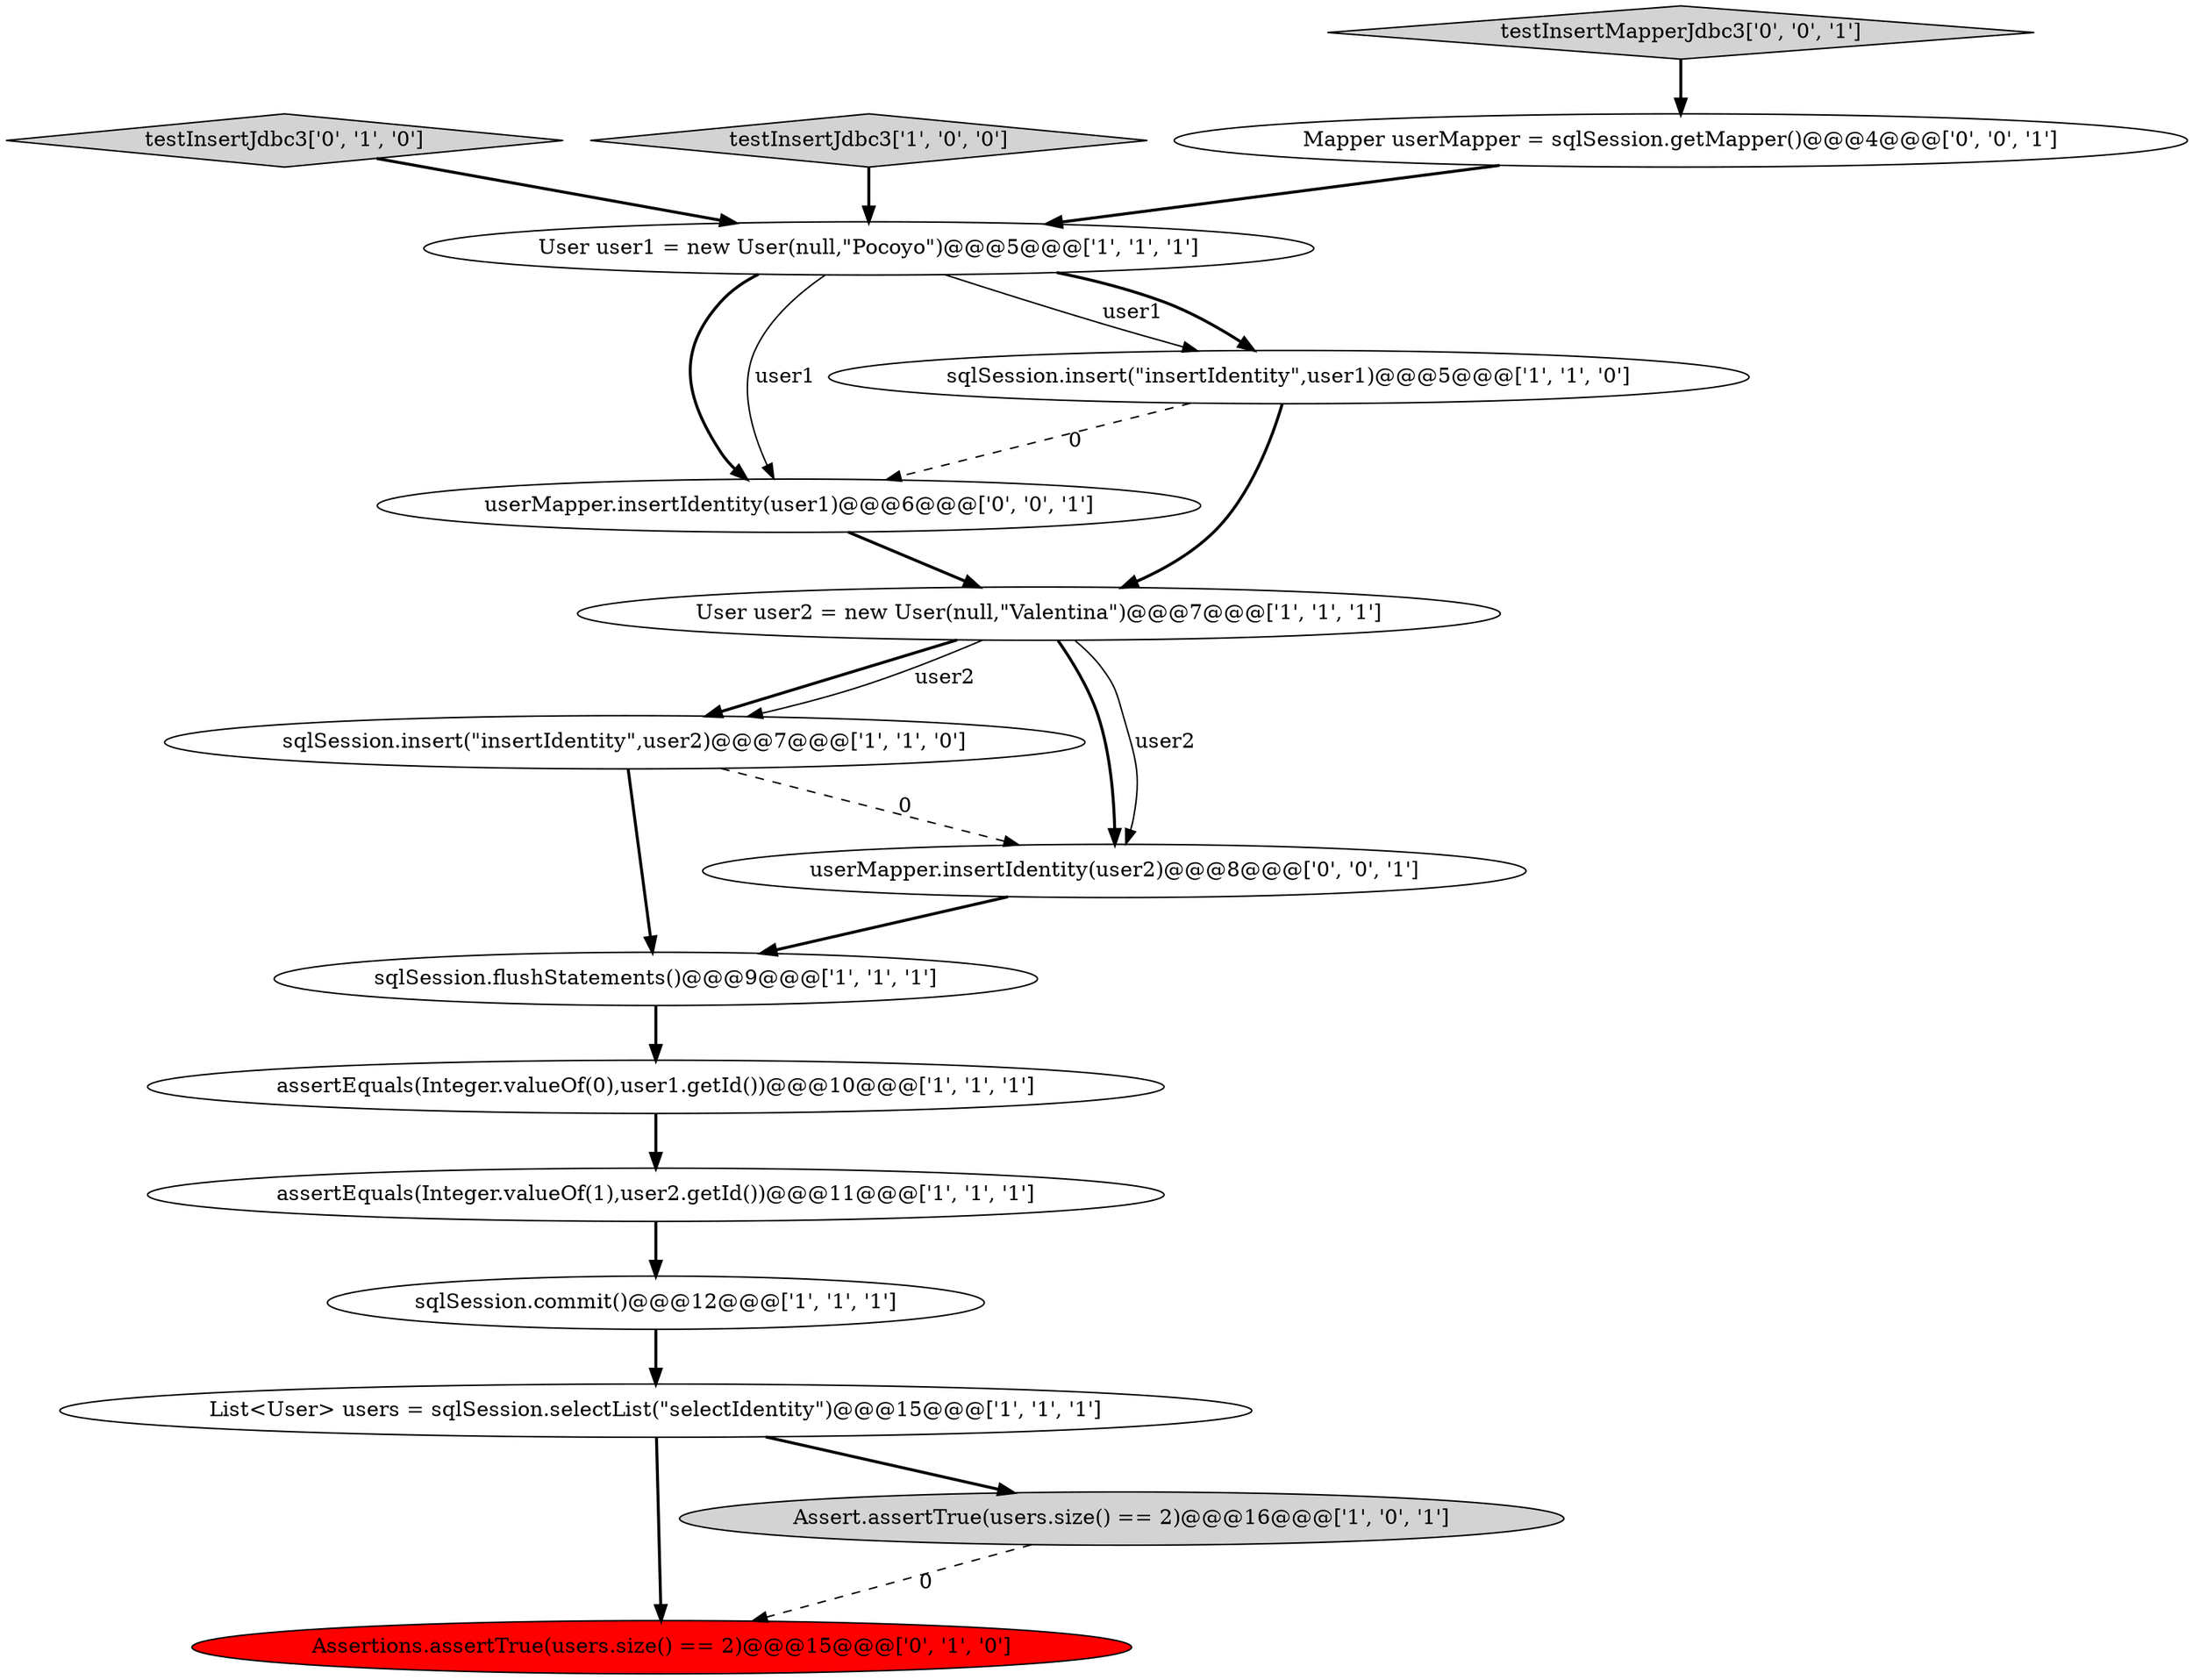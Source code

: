 digraph {
16 [style = filled, label = "userMapper.insertIdentity(user1)@@@6@@@['0', '0', '1']", fillcolor = white, shape = ellipse image = "AAA0AAABBB3BBB"];
11 [style = filled, label = "Assertions.assertTrue(users.size() == 2)@@@15@@@['0', '1', '0']", fillcolor = red, shape = ellipse image = "AAA1AAABBB2BBB"];
3 [style = filled, label = "sqlSession.insert(\"insertIdentity\",user2)@@@7@@@['1', '1', '0']", fillcolor = white, shape = ellipse image = "AAA0AAABBB1BBB"];
7 [style = filled, label = "sqlSession.flushStatements()@@@9@@@['1', '1', '1']", fillcolor = white, shape = ellipse image = "AAA0AAABBB1BBB"];
10 [style = filled, label = "Assert.assertTrue(users.size() == 2)@@@16@@@['1', '0', '1']", fillcolor = lightgray, shape = ellipse image = "AAA0AAABBB1BBB"];
6 [style = filled, label = "assertEquals(Integer.valueOf(1),user2.getId())@@@11@@@['1', '1', '1']", fillcolor = white, shape = ellipse image = "AAA0AAABBB1BBB"];
1 [style = filled, label = "User user2 = new User(null,\"Valentina\")@@@7@@@['1', '1', '1']", fillcolor = white, shape = ellipse image = "AAA0AAABBB1BBB"];
14 [style = filled, label = "testInsertMapperJdbc3['0', '0', '1']", fillcolor = lightgray, shape = diamond image = "AAA0AAABBB3BBB"];
5 [style = filled, label = "sqlSession.insert(\"insertIdentity\",user1)@@@5@@@['1', '1', '0']", fillcolor = white, shape = ellipse image = "AAA0AAABBB1BBB"];
9 [style = filled, label = "User user1 = new User(null,\"Pocoyo\")@@@5@@@['1', '1', '1']", fillcolor = white, shape = ellipse image = "AAA0AAABBB1BBB"];
12 [style = filled, label = "testInsertJdbc3['0', '1', '0']", fillcolor = lightgray, shape = diamond image = "AAA0AAABBB2BBB"];
2 [style = filled, label = "sqlSession.commit()@@@12@@@['1', '1', '1']", fillcolor = white, shape = ellipse image = "AAA0AAABBB1BBB"];
8 [style = filled, label = "testInsertJdbc3['1', '0', '0']", fillcolor = lightgray, shape = diamond image = "AAA0AAABBB1BBB"];
0 [style = filled, label = "assertEquals(Integer.valueOf(0),user1.getId())@@@10@@@['1', '1', '1']", fillcolor = white, shape = ellipse image = "AAA0AAABBB1BBB"];
13 [style = filled, label = "Mapper userMapper = sqlSession.getMapper()@@@4@@@['0', '0', '1']", fillcolor = white, shape = ellipse image = "AAA0AAABBB3BBB"];
4 [style = filled, label = "List<User> users = sqlSession.selectList(\"selectIdentity\")@@@15@@@['1', '1', '1']", fillcolor = white, shape = ellipse image = "AAA0AAABBB1BBB"];
15 [style = filled, label = "userMapper.insertIdentity(user2)@@@8@@@['0', '0', '1']", fillcolor = white, shape = ellipse image = "AAA0AAABBB3BBB"];
4->10 [style = bold, label=""];
15->7 [style = bold, label=""];
0->6 [style = bold, label=""];
1->15 [style = bold, label=""];
1->3 [style = bold, label=""];
7->0 [style = bold, label=""];
12->9 [style = bold, label=""];
2->4 [style = bold, label=""];
1->3 [style = solid, label="user2"];
9->16 [style = bold, label=""];
6->2 [style = bold, label=""];
10->11 [style = dashed, label="0"];
5->16 [style = dashed, label="0"];
5->1 [style = bold, label=""];
3->7 [style = bold, label=""];
16->1 [style = bold, label=""];
9->5 [style = solid, label="user1"];
8->9 [style = bold, label=""];
9->5 [style = bold, label=""];
3->15 [style = dashed, label="0"];
1->15 [style = solid, label="user2"];
13->9 [style = bold, label=""];
14->13 [style = bold, label=""];
4->11 [style = bold, label=""];
9->16 [style = solid, label="user1"];
}
